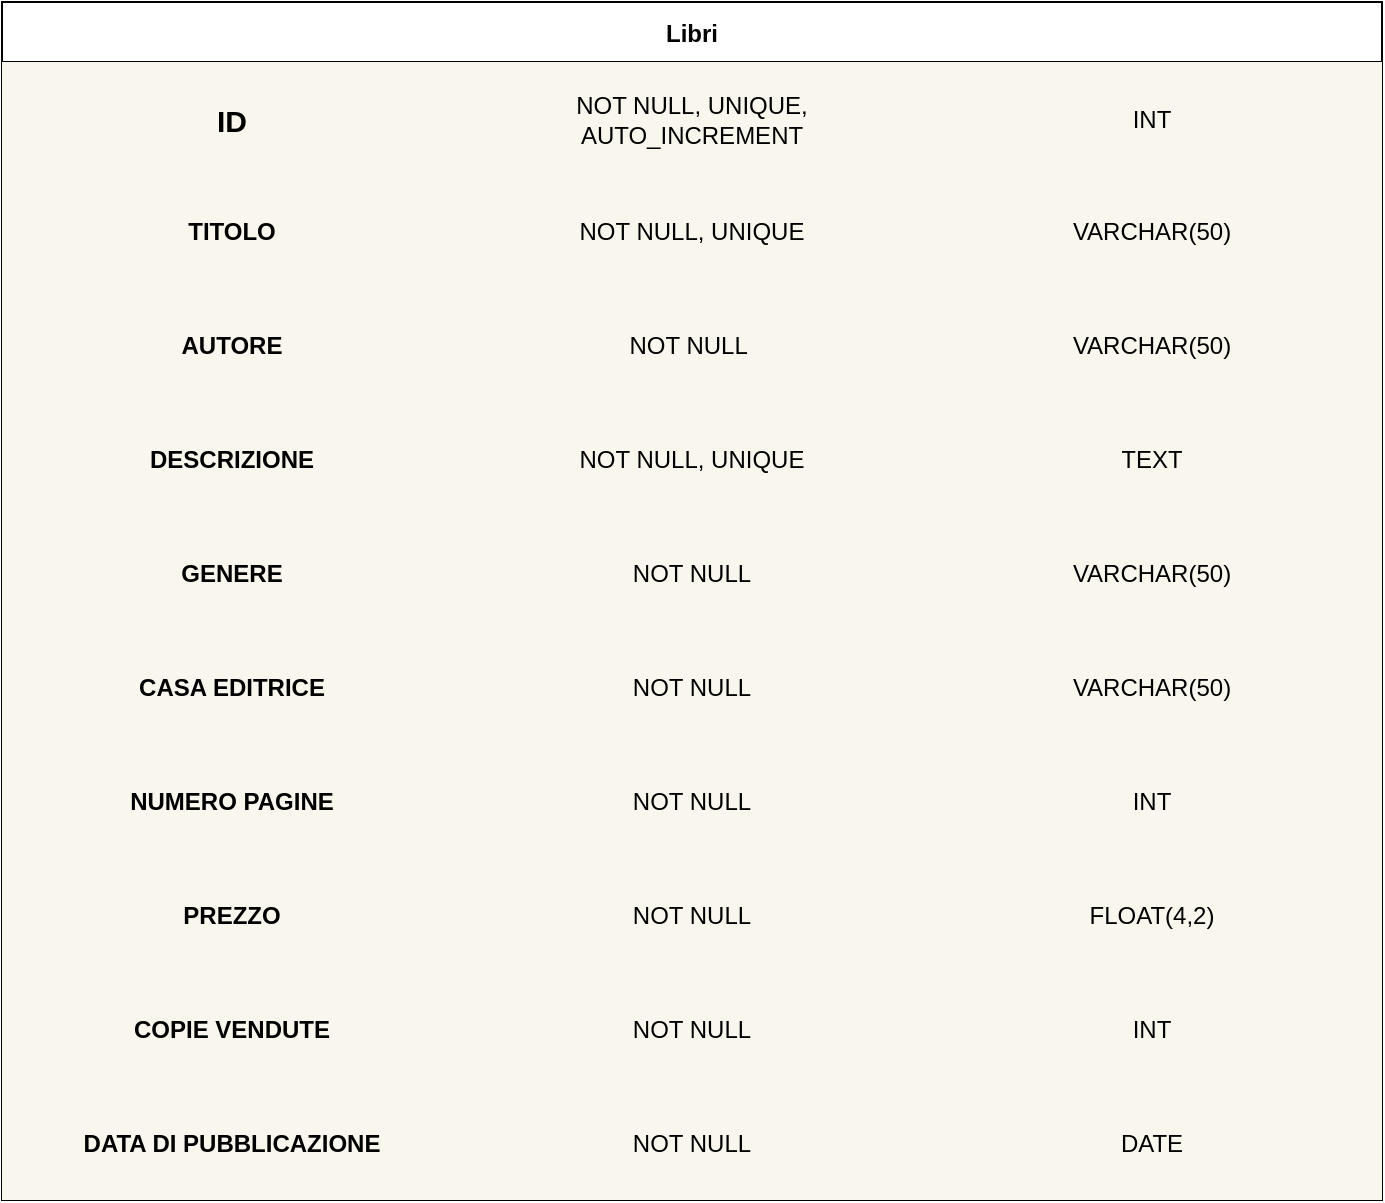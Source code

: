 <mxfile>
    <diagram id="llzwENyE7d-nsJGwPgwl" name="Page-1">
        <mxGraphModel dx="963" dy="785" grid="1" gridSize="10" guides="1" tooltips="1" connect="1" arrows="1" fold="1" page="1" pageScale="1" pageWidth="850" pageHeight="1100" math="0" shadow="0">
            <root>
                <mxCell id="0"/>
                <mxCell id="1" parent="0"/>
                <mxCell id="2" value="Libri" style="shape=table;startSize=30;container=1;collapsible=0;childLayout=tableLayout;fontStyle=1;align=center;pointerEvents=1;" vertex="1" parent="1">
                    <mxGeometry x="80" y="90" width="690" height="599" as="geometry"/>
                </mxCell>
                <mxCell id="3" value="" style="shape=partialRectangle;html=1;whiteSpace=wrap;collapsible=0;dropTarget=0;pointerEvents=0;fillColor=none;top=0;left=0;bottom=0;right=0;points=[[0,0.5],[1,0.5]];portConstraint=eastwest;" vertex="1" parent="2">
                    <mxGeometry y="30" width="690" height="57" as="geometry"/>
                </mxCell>
                <mxCell id="4" value="&lt;b&gt;&lt;font style=&quot;font-size: 15px&quot;&gt;ID&lt;/font&gt;&lt;/b&gt;" style="shape=partialRectangle;html=1;whiteSpace=wrap;connectable=0;fillColor=#f9f7ed;top=0;left=0;bottom=0;right=0;overflow=hidden;pointerEvents=1;strokeColor=#36393d;" vertex="1" parent="3">
                    <mxGeometry width="230" height="57" as="geometry">
                        <mxRectangle width="230" height="57" as="alternateBounds"/>
                    </mxGeometry>
                </mxCell>
                <mxCell id="5" value="NOT NULL, UNIQUE, AUTO_INCREMENT" style="shape=partialRectangle;html=1;whiteSpace=wrap;connectable=0;fillColor=#f9f7ed;top=0;left=0;bottom=0;right=0;overflow=hidden;pointerEvents=1;strokeColor=#36393d;" vertex="1" parent="3">
                    <mxGeometry x="230" width="230" height="57" as="geometry">
                        <mxRectangle width="230" height="57" as="alternateBounds"/>
                    </mxGeometry>
                </mxCell>
                <mxCell id="6" value="INT" style="shape=partialRectangle;html=1;whiteSpace=wrap;connectable=0;fillColor=#f9f7ed;top=0;left=0;bottom=0;right=0;overflow=hidden;pointerEvents=1;strokeColor=#36393d;" vertex="1" parent="3">
                    <mxGeometry x="460" width="230" height="57" as="geometry">
                        <mxRectangle width="230" height="57" as="alternateBounds"/>
                    </mxGeometry>
                </mxCell>
                <mxCell id="7" value="" style="shape=partialRectangle;html=1;whiteSpace=wrap;collapsible=0;dropTarget=0;pointerEvents=0;fillColor=none;top=0;left=0;bottom=0;right=0;points=[[0,0.5],[1,0.5]];portConstraint=eastwest;" vertex="1" parent="2">
                    <mxGeometry y="87" width="690" height="56" as="geometry"/>
                </mxCell>
                <mxCell id="8" value="&lt;b&gt;TITOLO&lt;/b&gt;" style="shape=partialRectangle;html=1;whiteSpace=wrap;connectable=0;fillColor=#f9f7ed;top=0;left=0;bottom=0;right=0;overflow=hidden;pointerEvents=1;strokeColor=#36393d;" vertex="1" parent="7">
                    <mxGeometry width="230" height="56" as="geometry">
                        <mxRectangle width="230" height="56" as="alternateBounds"/>
                    </mxGeometry>
                </mxCell>
                <mxCell id="9" value="NOT NULL, UNIQUE" style="shape=partialRectangle;html=1;whiteSpace=wrap;connectable=0;fillColor=#f9f7ed;top=0;left=0;bottom=0;right=0;overflow=hidden;pointerEvents=1;strokeColor=#36393d;" vertex="1" parent="7">
                    <mxGeometry x="230" width="230" height="56" as="geometry">
                        <mxRectangle width="230" height="56" as="alternateBounds"/>
                    </mxGeometry>
                </mxCell>
                <mxCell id="10" value="VARCHAR(50)" style="shape=partialRectangle;html=1;whiteSpace=wrap;connectable=0;fillColor=#f9f7ed;top=0;left=0;bottom=0;right=0;overflow=hidden;pointerEvents=1;strokeColor=#36393d;" vertex="1" parent="7">
                    <mxGeometry x="460" width="230" height="56" as="geometry">
                        <mxRectangle width="230" height="56" as="alternateBounds"/>
                    </mxGeometry>
                </mxCell>
                <mxCell id="11" value="" style="shape=partialRectangle;html=1;whiteSpace=wrap;collapsible=0;dropTarget=0;pointerEvents=0;fillColor=none;top=0;left=0;bottom=0;right=0;points=[[0,0.5],[1,0.5]];portConstraint=eastwest;" vertex="1" parent="2">
                    <mxGeometry y="143" width="690" height="57" as="geometry"/>
                </mxCell>
                <mxCell id="12" value="&lt;b&gt;AUTORE&lt;/b&gt;" style="shape=partialRectangle;html=1;whiteSpace=wrap;connectable=0;fillColor=#f9f7ed;top=0;left=0;bottom=0;right=0;overflow=hidden;pointerEvents=1;strokeColor=#36393d;" vertex="1" parent="11">
                    <mxGeometry width="230" height="57" as="geometry">
                        <mxRectangle width="230" height="57" as="alternateBounds"/>
                    </mxGeometry>
                </mxCell>
                <mxCell id="13" value="NOT NULL&amp;nbsp;" style="shape=partialRectangle;html=1;whiteSpace=wrap;connectable=0;fillColor=#f9f7ed;top=0;left=0;bottom=0;right=0;overflow=hidden;pointerEvents=1;strokeColor=#36393d;" vertex="1" parent="11">
                    <mxGeometry x="230" width="230" height="57" as="geometry">
                        <mxRectangle width="230" height="57" as="alternateBounds"/>
                    </mxGeometry>
                </mxCell>
                <mxCell id="14" value="VARCHAR(50)" style="shape=partialRectangle;html=1;whiteSpace=wrap;connectable=0;fillColor=#f9f7ed;top=0;left=0;bottom=0;right=0;overflow=hidden;pointerEvents=1;strokeColor=#36393d;" vertex="1" parent="11">
                    <mxGeometry x="460" width="230" height="57" as="geometry">
                        <mxRectangle width="230" height="57" as="alternateBounds"/>
                    </mxGeometry>
                </mxCell>
                <mxCell id="28" value="" style="shape=partialRectangle;html=1;whiteSpace=wrap;collapsible=0;dropTarget=0;pointerEvents=0;fillColor=none;top=0;left=0;bottom=0;right=0;points=[[0,0.5],[1,0.5]];portConstraint=eastwest;" vertex="1" parent="2">
                    <mxGeometry y="200" width="690" height="57" as="geometry"/>
                </mxCell>
                <mxCell id="29" value="&lt;b&gt;DESCRIZIONE&lt;/b&gt;" style="shape=partialRectangle;html=1;whiteSpace=wrap;connectable=0;fillColor=#f9f7ed;top=0;left=0;bottom=0;right=0;overflow=hidden;pointerEvents=1;strokeColor=#36393d;" vertex="1" parent="28">
                    <mxGeometry width="230" height="57" as="geometry">
                        <mxRectangle width="230" height="57" as="alternateBounds"/>
                    </mxGeometry>
                </mxCell>
                <mxCell id="30" value="NOT NULL, UNIQUE" style="shape=partialRectangle;html=1;whiteSpace=wrap;connectable=0;fillColor=#f9f7ed;top=0;left=0;bottom=0;right=0;overflow=hidden;pointerEvents=1;strokeColor=#36393d;" vertex="1" parent="28">
                    <mxGeometry x="230" width="230" height="57" as="geometry">
                        <mxRectangle width="230" height="57" as="alternateBounds"/>
                    </mxGeometry>
                </mxCell>
                <mxCell id="31" value="TEXT" style="shape=partialRectangle;html=1;whiteSpace=wrap;connectable=0;fillColor=#f9f7ed;top=0;left=0;bottom=0;right=0;overflow=hidden;pointerEvents=1;strokeColor=#36393d;" vertex="1" parent="28">
                    <mxGeometry x="460" width="230" height="57" as="geometry">
                        <mxRectangle width="230" height="57" as="alternateBounds"/>
                    </mxGeometry>
                </mxCell>
                <mxCell id="32" value="" style="shape=partialRectangle;html=1;whiteSpace=wrap;collapsible=0;dropTarget=0;pointerEvents=0;fillColor=none;top=0;left=0;bottom=0;right=0;points=[[0,0.5],[1,0.5]];portConstraint=eastwest;" vertex="1" parent="2">
                    <mxGeometry y="257" width="690" height="57" as="geometry"/>
                </mxCell>
                <mxCell id="33" value="&lt;b&gt;GENERE&lt;/b&gt;" style="shape=partialRectangle;html=1;whiteSpace=wrap;connectable=0;fillColor=#f9f7ed;top=0;left=0;bottom=0;right=0;overflow=hidden;pointerEvents=1;strokeColor=#36393d;" vertex="1" parent="32">
                    <mxGeometry width="230" height="57" as="geometry">
                        <mxRectangle width="230" height="57" as="alternateBounds"/>
                    </mxGeometry>
                </mxCell>
                <mxCell id="34" value="NOT NULL" style="shape=partialRectangle;html=1;whiteSpace=wrap;connectable=0;fillColor=#f9f7ed;top=0;left=0;bottom=0;right=0;overflow=hidden;pointerEvents=1;strokeColor=#36393d;" vertex="1" parent="32">
                    <mxGeometry x="230" width="230" height="57" as="geometry">
                        <mxRectangle width="230" height="57" as="alternateBounds"/>
                    </mxGeometry>
                </mxCell>
                <mxCell id="35" value="VARCHAR(50)" style="shape=partialRectangle;html=1;whiteSpace=wrap;connectable=0;fillColor=#f9f7ed;top=0;left=0;bottom=0;right=0;overflow=hidden;pointerEvents=1;strokeColor=#36393d;" vertex="1" parent="32">
                    <mxGeometry x="460" width="230" height="57" as="geometry">
                        <mxRectangle width="230" height="57" as="alternateBounds"/>
                    </mxGeometry>
                </mxCell>
                <mxCell id="36" value="" style="shape=partialRectangle;html=1;whiteSpace=wrap;collapsible=0;dropTarget=0;pointerEvents=0;fillColor=none;top=0;left=0;bottom=0;right=0;points=[[0,0.5],[1,0.5]];portConstraint=eastwest;" vertex="1" parent="2">
                    <mxGeometry y="314" width="690" height="57" as="geometry"/>
                </mxCell>
                <mxCell id="37" value="&lt;b&gt;CASA EDITRICE&lt;/b&gt;" style="shape=partialRectangle;html=1;whiteSpace=wrap;connectable=0;fillColor=#f9f7ed;top=0;left=0;bottom=0;right=0;overflow=hidden;pointerEvents=1;strokeColor=#36393d;" vertex="1" parent="36">
                    <mxGeometry width="230" height="57" as="geometry">
                        <mxRectangle width="230" height="57" as="alternateBounds"/>
                    </mxGeometry>
                </mxCell>
                <mxCell id="38" value="NOT NULL" style="shape=partialRectangle;html=1;whiteSpace=wrap;connectable=0;fillColor=#f9f7ed;top=0;left=0;bottom=0;right=0;overflow=hidden;pointerEvents=1;strokeColor=#36393d;" vertex="1" parent="36">
                    <mxGeometry x="230" width="230" height="57" as="geometry">
                        <mxRectangle width="230" height="57" as="alternateBounds"/>
                    </mxGeometry>
                </mxCell>
                <mxCell id="39" value="VARCHAR(50)" style="shape=partialRectangle;html=1;whiteSpace=wrap;connectable=0;fillColor=#f9f7ed;top=0;left=0;bottom=0;right=0;overflow=hidden;pointerEvents=1;strokeColor=#36393d;" vertex="1" parent="36">
                    <mxGeometry x="460" width="230" height="57" as="geometry">
                        <mxRectangle width="230" height="57" as="alternateBounds"/>
                    </mxGeometry>
                </mxCell>
                <mxCell id="40" value="" style="shape=partialRectangle;html=1;whiteSpace=wrap;collapsible=0;dropTarget=0;pointerEvents=0;fillColor=none;top=0;left=0;bottom=0;right=0;points=[[0,0.5],[1,0.5]];portConstraint=eastwest;" vertex="1" parent="2">
                    <mxGeometry y="371" width="690" height="57" as="geometry"/>
                </mxCell>
                <mxCell id="41" value="&lt;b&gt;NUMERO PAGINE&lt;/b&gt;" style="shape=partialRectangle;html=1;whiteSpace=wrap;connectable=0;fillColor=#f9f7ed;top=0;left=0;bottom=0;right=0;overflow=hidden;pointerEvents=1;strokeColor=#36393d;" vertex="1" parent="40">
                    <mxGeometry width="230" height="57" as="geometry">
                        <mxRectangle width="230" height="57" as="alternateBounds"/>
                    </mxGeometry>
                </mxCell>
                <mxCell id="42" value="NOT NULL" style="shape=partialRectangle;html=1;whiteSpace=wrap;connectable=0;fillColor=#f9f7ed;top=0;left=0;bottom=0;right=0;overflow=hidden;pointerEvents=1;strokeColor=#36393d;" vertex="1" parent="40">
                    <mxGeometry x="230" width="230" height="57" as="geometry">
                        <mxRectangle width="230" height="57" as="alternateBounds"/>
                    </mxGeometry>
                </mxCell>
                <mxCell id="43" value="INT" style="shape=partialRectangle;html=1;whiteSpace=wrap;connectable=0;fillColor=#f9f7ed;top=0;left=0;bottom=0;right=0;overflow=hidden;pointerEvents=1;strokeColor=#36393d;" vertex="1" parent="40">
                    <mxGeometry x="460" width="230" height="57" as="geometry">
                        <mxRectangle width="230" height="57" as="alternateBounds"/>
                    </mxGeometry>
                </mxCell>
                <mxCell id="44" value="" style="shape=partialRectangle;html=1;whiteSpace=wrap;collapsible=0;dropTarget=0;pointerEvents=0;fillColor=none;top=0;left=0;bottom=0;right=0;points=[[0,0.5],[1,0.5]];portConstraint=eastwest;" vertex="1" parent="2">
                    <mxGeometry y="428" width="690" height="57" as="geometry"/>
                </mxCell>
                <mxCell id="45" value="&lt;b&gt;PREZZO&lt;/b&gt;" style="shape=partialRectangle;html=1;whiteSpace=wrap;connectable=0;fillColor=#f9f7ed;top=0;left=0;bottom=0;right=0;overflow=hidden;pointerEvents=1;strokeColor=#36393d;" vertex="1" parent="44">
                    <mxGeometry width="230" height="57" as="geometry">
                        <mxRectangle width="230" height="57" as="alternateBounds"/>
                    </mxGeometry>
                </mxCell>
                <mxCell id="46" value="NOT NULL" style="shape=partialRectangle;html=1;whiteSpace=wrap;connectable=0;fillColor=#f9f7ed;top=0;left=0;bottom=0;right=0;overflow=hidden;pointerEvents=1;strokeColor=#36393d;" vertex="1" parent="44">
                    <mxGeometry x="230" width="230" height="57" as="geometry">
                        <mxRectangle width="230" height="57" as="alternateBounds"/>
                    </mxGeometry>
                </mxCell>
                <mxCell id="47" value="FLOAT(4,2)" style="shape=partialRectangle;html=1;whiteSpace=wrap;connectable=0;fillColor=#f9f7ed;top=0;left=0;bottom=0;right=0;overflow=hidden;pointerEvents=1;strokeColor=#36393d;" vertex="1" parent="44">
                    <mxGeometry x="460" width="230" height="57" as="geometry">
                        <mxRectangle width="230" height="57" as="alternateBounds"/>
                    </mxGeometry>
                </mxCell>
                <mxCell id="48" value="" style="shape=partialRectangle;html=1;whiteSpace=wrap;collapsible=0;dropTarget=0;pointerEvents=0;fillColor=none;top=0;left=0;bottom=0;right=0;points=[[0,0.5],[1,0.5]];portConstraint=eastwest;" vertex="1" parent="2">
                    <mxGeometry y="485" width="690" height="57" as="geometry"/>
                </mxCell>
                <mxCell id="49" value="&lt;b&gt;COPIE VENDUTE&lt;/b&gt;" style="shape=partialRectangle;html=1;whiteSpace=wrap;connectable=0;fillColor=#f9f7ed;top=0;left=0;bottom=0;right=0;overflow=hidden;pointerEvents=1;strokeColor=#36393d;" vertex="1" parent="48">
                    <mxGeometry width="230" height="57" as="geometry">
                        <mxRectangle width="230" height="57" as="alternateBounds"/>
                    </mxGeometry>
                </mxCell>
                <mxCell id="50" value="NOT NULL" style="shape=partialRectangle;html=1;whiteSpace=wrap;connectable=0;fillColor=#f9f7ed;top=0;left=0;bottom=0;right=0;overflow=hidden;pointerEvents=1;strokeColor=#36393d;" vertex="1" parent="48">
                    <mxGeometry x="230" width="230" height="57" as="geometry">
                        <mxRectangle width="230" height="57" as="alternateBounds"/>
                    </mxGeometry>
                </mxCell>
                <mxCell id="51" value="INT" style="shape=partialRectangle;html=1;whiteSpace=wrap;connectable=0;fillColor=#f9f7ed;top=0;left=0;bottom=0;right=0;overflow=hidden;pointerEvents=1;strokeColor=#36393d;" vertex="1" parent="48">
                    <mxGeometry x="460" width="230" height="57" as="geometry">
                        <mxRectangle width="230" height="57" as="alternateBounds"/>
                    </mxGeometry>
                </mxCell>
                <mxCell id="52" value="" style="shape=partialRectangle;html=1;whiteSpace=wrap;collapsible=0;dropTarget=0;pointerEvents=0;fillColor=none;top=0;left=0;bottom=0;right=0;points=[[0,0.5],[1,0.5]];portConstraint=eastwest;" vertex="1" parent="2">
                    <mxGeometry y="542" width="690" height="57" as="geometry"/>
                </mxCell>
                <mxCell id="53" value="&lt;b&gt;DATA DI PUBBLICAZIONE&lt;/b&gt;" style="shape=partialRectangle;html=1;whiteSpace=wrap;connectable=0;fillColor=#f9f7ed;top=0;left=0;bottom=0;right=0;overflow=hidden;pointerEvents=1;strokeColor=#36393d;" vertex="1" parent="52">
                    <mxGeometry width="230" height="57" as="geometry">
                        <mxRectangle width="230" height="57" as="alternateBounds"/>
                    </mxGeometry>
                </mxCell>
                <mxCell id="54" value="NOT NULL" style="shape=partialRectangle;html=1;whiteSpace=wrap;connectable=0;fillColor=#f9f7ed;top=0;left=0;bottom=0;right=0;overflow=hidden;pointerEvents=1;strokeColor=#36393d;" vertex="1" parent="52">
                    <mxGeometry x="230" width="230" height="57" as="geometry">
                        <mxRectangle width="230" height="57" as="alternateBounds"/>
                    </mxGeometry>
                </mxCell>
                <mxCell id="55" value="DATE" style="shape=partialRectangle;html=1;whiteSpace=wrap;connectable=0;fillColor=#f9f7ed;top=0;left=0;bottom=0;right=0;overflow=hidden;pointerEvents=1;strokeColor=#36393d;" vertex="1" parent="52">
                    <mxGeometry x="460" width="230" height="57" as="geometry">
                        <mxRectangle width="230" height="57" as="alternateBounds"/>
                    </mxGeometry>
                </mxCell>
            </root>
        </mxGraphModel>
    </diagram>
</mxfile>